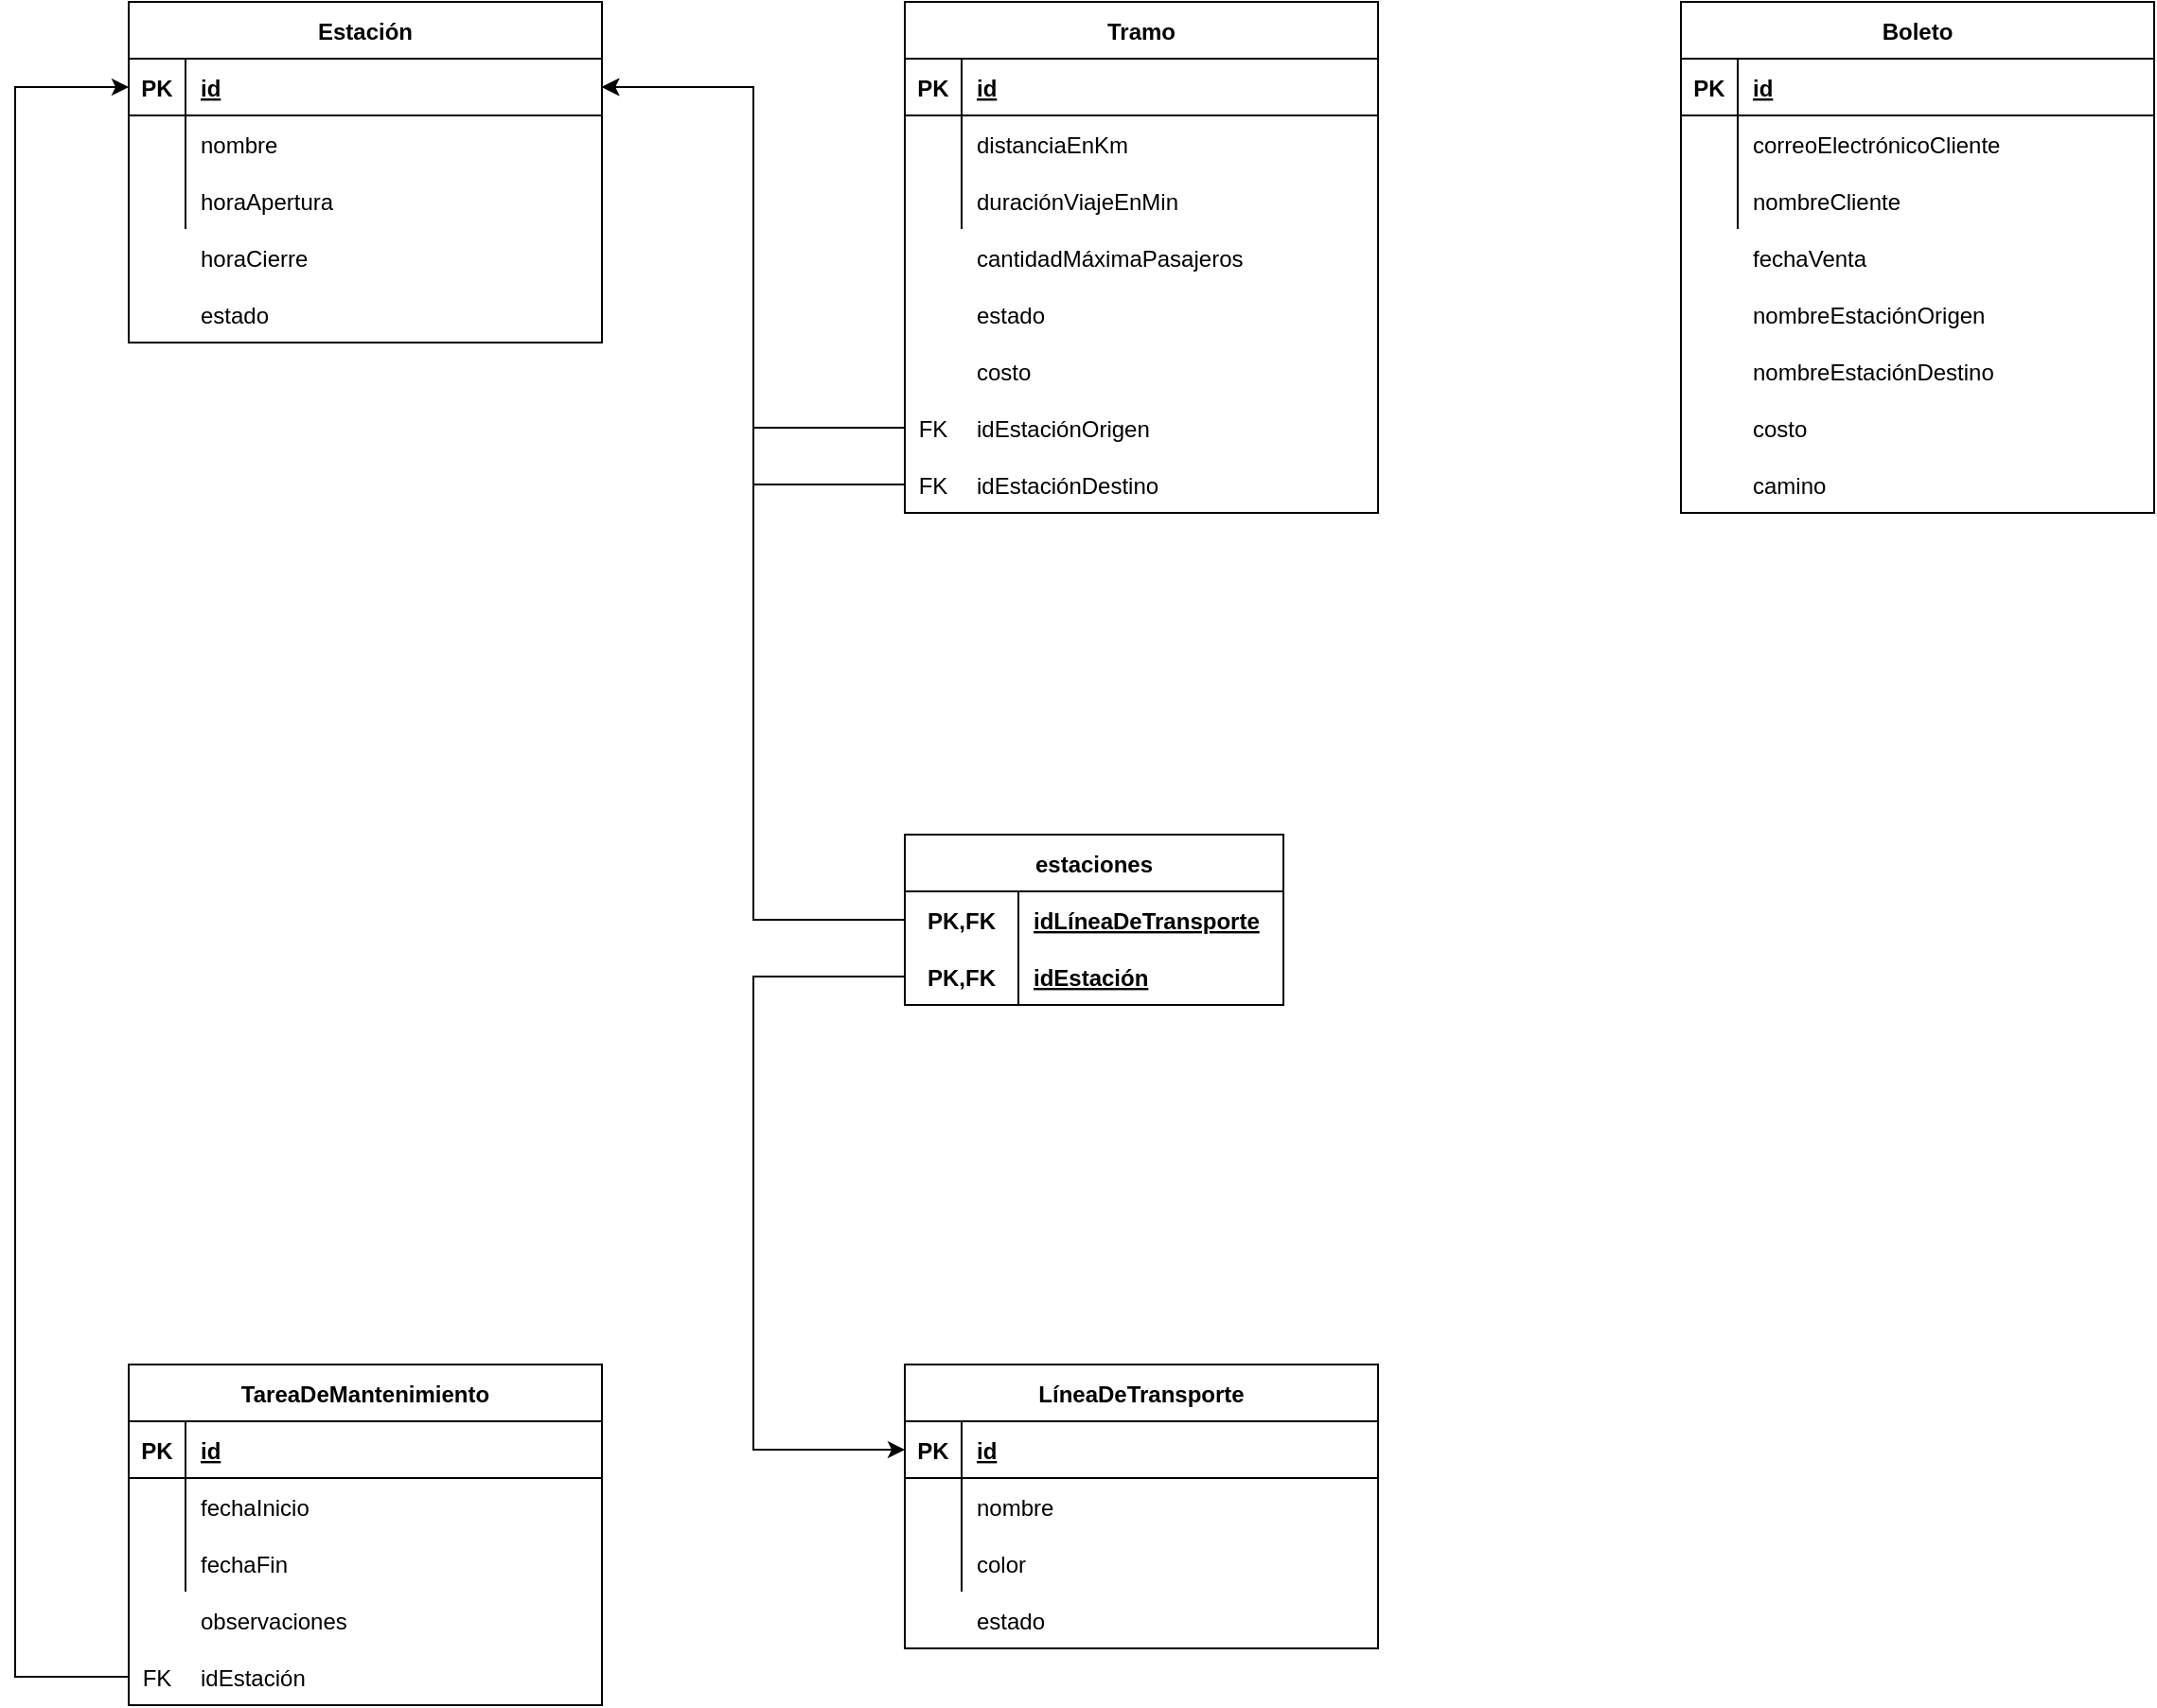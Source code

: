 <mxfile version="14.6.13" type="device"><diagram id="R2lEEEUBdFMjLlhIrx00" name="Page-1"><mxGraphModel dx="2770" dy="1370" grid="1" gridSize="10" guides="1" tooltips="1" connect="1" arrows="1" fold="1" page="1" pageScale="1" pageWidth="850" pageHeight="1100" math="0" shadow="0" extFonts="Permanent Marker^https://fonts.googleapis.com/css?family=Permanent+Marker"><root><mxCell id="0"/><mxCell id="1" parent="0"/><mxCell id="C-vyLk0tnHw3VtMMgP7b-2" value="Estación" style="shape=table;startSize=30;container=1;collapsible=1;childLayout=tableLayout;fixedRows=1;rowLines=0;fontStyle=1;align=center;resizeLast=1;" parent="1" vertex="1"><mxGeometry x="230" y="120" width="250" height="180" as="geometry"/></mxCell><mxCell id="C-vyLk0tnHw3VtMMgP7b-3" value="" style="shape=partialRectangle;collapsible=0;dropTarget=0;pointerEvents=0;fillColor=none;points=[[0,0.5],[1,0.5]];portConstraint=eastwest;top=0;left=0;right=0;bottom=1;" parent="C-vyLk0tnHw3VtMMgP7b-2" vertex="1"><mxGeometry y="30" width="250" height="30" as="geometry"/></mxCell><mxCell id="C-vyLk0tnHw3VtMMgP7b-4" value="PK" style="shape=partialRectangle;overflow=hidden;connectable=0;fillColor=none;top=0;left=0;bottom=0;right=0;fontStyle=1;" parent="C-vyLk0tnHw3VtMMgP7b-3" vertex="1"><mxGeometry width="30" height="30" as="geometry"/></mxCell><mxCell id="C-vyLk0tnHw3VtMMgP7b-5" value="id" style="shape=partialRectangle;overflow=hidden;connectable=0;fillColor=none;top=0;left=0;bottom=0;right=0;align=left;spacingLeft=6;fontStyle=5;" parent="C-vyLk0tnHw3VtMMgP7b-3" vertex="1"><mxGeometry x="30" width="220" height="30" as="geometry"/></mxCell><mxCell id="C-vyLk0tnHw3VtMMgP7b-6" value="" style="shape=partialRectangle;collapsible=0;dropTarget=0;pointerEvents=0;fillColor=none;points=[[0,0.5],[1,0.5]];portConstraint=eastwest;top=0;left=0;right=0;bottom=0;" parent="C-vyLk0tnHw3VtMMgP7b-2" vertex="1"><mxGeometry y="60" width="250" height="30" as="geometry"/></mxCell><mxCell id="C-vyLk0tnHw3VtMMgP7b-7" value="" style="shape=partialRectangle;overflow=hidden;connectable=0;fillColor=none;top=0;left=0;bottom=0;right=0;" parent="C-vyLk0tnHw3VtMMgP7b-6" vertex="1"><mxGeometry width="30" height="30" as="geometry"/></mxCell><mxCell id="C-vyLk0tnHw3VtMMgP7b-8" value="nombre" style="shape=partialRectangle;overflow=hidden;connectable=0;fillColor=none;top=0;left=0;bottom=0;right=0;align=left;spacingLeft=6;" parent="C-vyLk0tnHw3VtMMgP7b-6" vertex="1"><mxGeometry x="30" width="220" height="30" as="geometry"/></mxCell><mxCell id="C-vyLk0tnHw3VtMMgP7b-9" value="" style="shape=partialRectangle;collapsible=0;dropTarget=0;pointerEvents=0;fillColor=none;points=[[0,0.5],[1,0.5]];portConstraint=eastwest;top=0;left=0;right=0;bottom=0;" parent="C-vyLk0tnHw3VtMMgP7b-2" vertex="1"><mxGeometry y="90" width="250" height="30" as="geometry"/></mxCell><mxCell id="C-vyLk0tnHw3VtMMgP7b-10" value="" style="shape=partialRectangle;overflow=hidden;connectable=0;fillColor=none;top=0;left=0;bottom=0;right=0;" parent="C-vyLk0tnHw3VtMMgP7b-9" vertex="1"><mxGeometry width="30" height="30" as="geometry"/></mxCell><mxCell id="C-vyLk0tnHw3VtMMgP7b-11" value="horaApertura" style="shape=partialRectangle;overflow=hidden;connectable=0;fillColor=none;top=0;left=0;bottom=0;right=0;align=left;spacingLeft=6;" parent="C-vyLk0tnHw3VtMMgP7b-9" vertex="1"><mxGeometry x="30" width="220" height="30" as="geometry"/></mxCell><mxCell id="YXR67x97um88qx2zkS8M-1" value="" style="shape=partialRectangle;collapsible=0;dropTarget=0;pointerEvents=0;fillColor=none;points=[[0,0.5],[1,0.5]];portConstraint=eastwest;top=0;left=0;right=0;bottom=0;" vertex="1" parent="1"><mxGeometry x="230" y="240" width="250" height="30" as="geometry"/></mxCell><mxCell id="YXR67x97um88qx2zkS8M-2" value="" style="shape=partialRectangle;overflow=hidden;connectable=0;fillColor=none;top=0;left=0;bottom=0;right=0;" vertex="1" parent="YXR67x97um88qx2zkS8M-1"><mxGeometry width="30" height="30" as="geometry"/></mxCell><mxCell id="YXR67x97um88qx2zkS8M-3" value="horaCierre" style="shape=partialRectangle;overflow=hidden;connectable=0;fillColor=none;top=0;left=0;bottom=0;right=0;align=left;spacingLeft=6;" vertex="1" parent="YXR67x97um88qx2zkS8M-1"><mxGeometry x="30" width="220" height="30" as="geometry"/></mxCell><mxCell id="YXR67x97um88qx2zkS8M-4" value="" style="shape=partialRectangle;collapsible=0;dropTarget=0;pointerEvents=0;fillColor=none;points=[[0,0.5],[1,0.5]];portConstraint=eastwest;top=0;left=0;right=0;bottom=0;" vertex="1" parent="1"><mxGeometry x="230" y="270" width="250" height="30" as="geometry"/></mxCell><mxCell id="YXR67x97um88qx2zkS8M-5" value="" style="shape=partialRectangle;overflow=hidden;connectable=0;fillColor=none;top=0;left=0;bottom=0;right=0;" vertex="1" parent="YXR67x97um88qx2zkS8M-4"><mxGeometry width="30" height="30" as="geometry"/></mxCell><mxCell id="YXR67x97um88qx2zkS8M-6" value="estado" style="shape=partialRectangle;overflow=hidden;connectable=0;fillColor=none;top=0;left=0;bottom=0;right=0;align=left;spacingLeft=6;" vertex="1" parent="YXR67x97um88qx2zkS8M-4"><mxGeometry x="30" width="220" height="30" as="geometry"/></mxCell><mxCell id="YXR67x97um88qx2zkS8M-8" value="Tramo" style="shape=table;startSize=30;container=1;collapsible=1;childLayout=tableLayout;fixedRows=1;rowLines=0;fontStyle=1;align=center;resizeLast=1;" vertex="1" parent="1"><mxGeometry x="640" y="120" width="250" height="270" as="geometry"/></mxCell><mxCell id="YXR67x97um88qx2zkS8M-9" value="" style="shape=partialRectangle;collapsible=0;dropTarget=0;pointerEvents=0;fillColor=none;points=[[0,0.5],[1,0.5]];portConstraint=eastwest;top=0;left=0;right=0;bottom=1;" vertex="1" parent="YXR67x97um88qx2zkS8M-8"><mxGeometry y="30" width="250" height="30" as="geometry"/></mxCell><mxCell id="YXR67x97um88qx2zkS8M-10" value="PK" style="shape=partialRectangle;overflow=hidden;connectable=0;fillColor=none;top=0;left=0;bottom=0;right=0;fontStyle=1;" vertex="1" parent="YXR67x97um88qx2zkS8M-9"><mxGeometry width="30" height="30" as="geometry"/></mxCell><mxCell id="YXR67x97um88qx2zkS8M-11" value="id" style="shape=partialRectangle;overflow=hidden;connectable=0;fillColor=none;top=0;left=0;bottom=0;right=0;align=left;spacingLeft=6;fontStyle=5;" vertex="1" parent="YXR67x97um88qx2zkS8M-9"><mxGeometry x="30" width="220" height="30" as="geometry"/></mxCell><mxCell id="YXR67x97um88qx2zkS8M-12" value="" style="shape=partialRectangle;collapsible=0;dropTarget=0;pointerEvents=0;fillColor=none;points=[[0,0.5],[1,0.5]];portConstraint=eastwest;top=0;left=0;right=0;bottom=0;" vertex="1" parent="YXR67x97um88qx2zkS8M-8"><mxGeometry y="60" width="250" height="30" as="geometry"/></mxCell><mxCell id="YXR67x97um88qx2zkS8M-13" value="" style="shape=partialRectangle;overflow=hidden;connectable=0;fillColor=none;top=0;left=0;bottom=0;right=0;" vertex="1" parent="YXR67x97um88qx2zkS8M-12"><mxGeometry width="30" height="30" as="geometry"/></mxCell><mxCell id="YXR67x97um88qx2zkS8M-14" value="distanciaEnKm" style="shape=partialRectangle;overflow=hidden;connectable=0;fillColor=none;top=0;left=0;bottom=0;right=0;align=left;spacingLeft=6;" vertex="1" parent="YXR67x97um88qx2zkS8M-12"><mxGeometry x="30" width="220" height="30" as="geometry"/></mxCell><mxCell id="YXR67x97um88qx2zkS8M-15" value="" style="shape=partialRectangle;collapsible=0;dropTarget=0;pointerEvents=0;fillColor=none;points=[[0,0.5],[1,0.5]];portConstraint=eastwest;top=0;left=0;right=0;bottom=0;" vertex="1" parent="YXR67x97um88qx2zkS8M-8"><mxGeometry y="90" width="250" height="30" as="geometry"/></mxCell><mxCell id="YXR67x97um88qx2zkS8M-16" value="" style="shape=partialRectangle;overflow=hidden;connectable=0;fillColor=none;top=0;left=0;bottom=0;right=0;" vertex="1" parent="YXR67x97um88qx2zkS8M-15"><mxGeometry width="30" height="30" as="geometry"/></mxCell><mxCell id="YXR67x97um88qx2zkS8M-17" value="duraciónViajeEnMin" style="shape=partialRectangle;overflow=hidden;connectable=0;fillColor=none;top=0;left=0;bottom=0;right=0;align=left;spacingLeft=6;" vertex="1" parent="YXR67x97um88qx2zkS8M-15"><mxGeometry x="30" width="220" height="30" as="geometry"/></mxCell><mxCell id="YXR67x97um88qx2zkS8M-18" value="" style="shape=partialRectangle;collapsible=0;dropTarget=0;pointerEvents=0;fillColor=none;points=[[0,0.5],[1,0.5]];portConstraint=eastwest;top=0;left=0;right=0;bottom=0;" vertex="1" parent="1"><mxGeometry x="640" y="240" width="250" height="30" as="geometry"/></mxCell><mxCell id="YXR67x97um88qx2zkS8M-19" value="" style="shape=partialRectangle;overflow=hidden;connectable=0;fillColor=none;top=0;left=0;bottom=0;right=0;" vertex="1" parent="YXR67x97um88qx2zkS8M-18"><mxGeometry width="30" height="30" as="geometry"/></mxCell><mxCell id="YXR67x97um88qx2zkS8M-20" value="cantidadMáximaPasajeros" style="shape=partialRectangle;overflow=hidden;connectable=0;fillColor=none;top=0;left=0;bottom=0;right=0;align=left;spacingLeft=6;" vertex="1" parent="YXR67x97um88qx2zkS8M-18"><mxGeometry x="30" width="220" height="30" as="geometry"/></mxCell><mxCell id="YXR67x97um88qx2zkS8M-21" value="" style="shape=partialRectangle;collapsible=0;dropTarget=0;pointerEvents=0;fillColor=none;points=[[0,0.5],[1,0.5]];portConstraint=eastwest;top=0;left=0;right=0;bottom=0;" vertex="1" parent="1"><mxGeometry x="640" y="270" width="250" height="30" as="geometry"/></mxCell><mxCell id="YXR67x97um88qx2zkS8M-22" value="" style="shape=partialRectangle;overflow=hidden;connectable=0;fillColor=none;top=0;left=0;bottom=0;right=0;" vertex="1" parent="YXR67x97um88qx2zkS8M-21"><mxGeometry width="30" height="30" as="geometry"/></mxCell><mxCell id="YXR67x97um88qx2zkS8M-23" value="estado" style="shape=partialRectangle;overflow=hidden;connectable=0;fillColor=none;top=0;left=0;bottom=0;right=0;align=left;spacingLeft=6;" vertex="1" parent="YXR67x97um88qx2zkS8M-21"><mxGeometry x="30" width="220" height="30" as="geometry"/></mxCell><mxCell id="YXR67x97um88qx2zkS8M-24" value="" style="shape=partialRectangle;collapsible=0;dropTarget=0;pointerEvents=0;fillColor=none;points=[[0,0.5],[1,0.5]];portConstraint=eastwest;top=0;left=0;right=0;bottom=0;" vertex="1" parent="1"><mxGeometry x="640" y="300" width="250" height="30" as="geometry"/></mxCell><mxCell id="YXR67x97um88qx2zkS8M-25" value="" style="shape=partialRectangle;overflow=hidden;connectable=0;fillColor=none;top=0;left=0;bottom=0;right=0;" vertex="1" parent="YXR67x97um88qx2zkS8M-24"><mxGeometry width="30" height="30" as="geometry"/></mxCell><mxCell id="YXR67x97um88qx2zkS8M-26" value="costo" style="shape=partialRectangle;overflow=hidden;connectable=0;fillColor=none;top=0;left=0;bottom=0;right=0;align=left;spacingLeft=6;" vertex="1" parent="YXR67x97um88qx2zkS8M-24"><mxGeometry x="30" width="220" height="30" as="geometry"/></mxCell><mxCell id="YXR67x97um88qx2zkS8M-27" value="FK" style="shape=partialRectangle;overflow=hidden;connectable=0;fillColor=none;top=0;left=0;bottom=0;right=0;" vertex="1" parent="1"><mxGeometry x="640" y="330" width="30" height="30" as="geometry"/></mxCell><mxCell id="YXR67x97um88qx2zkS8M-31" value="FK" style="shape=partialRectangle;overflow=hidden;connectable=0;fillColor=none;top=0;left=0;bottom=0;right=0;" vertex="1" parent="1"><mxGeometry x="640" y="360" width="30" height="30" as="geometry"/></mxCell><mxCell id="YXR67x97um88qx2zkS8M-45" style="edgeStyle=orthogonalEdgeStyle;rounded=0;orthogonalLoop=1;jettySize=auto;html=1;" edge="1" parent="1" source="YXR67x97um88qx2zkS8M-38" target="C-vyLk0tnHw3VtMMgP7b-3"><mxGeometry relative="1" as="geometry"><Array as="points"><mxPoint x="560" y="375"/><mxPoint x="560" y="165"/></Array></mxGeometry></mxCell><mxCell id="YXR67x97um88qx2zkS8M-38" value="" style="shape=partialRectangle;collapsible=0;dropTarget=0;pointerEvents=0;fillColor=none;points=[[0,0.5],[1,0.5]];portConstraint=eastwest;top=0;left=0;right=0;bottom=0;" vertex="1" parent="1"><mxGeometry x="640" y="360" width="250" height="30" as="geometry"/></mxCell><mxCell id="YXR67x97um88qx2zkS8M-39" value="" style="shape=partialRectangle;overflow=hidden;connectable=0;fillColor=none;top=0;left=0;bottom=0;right=0;" vertex="1" parent="YXR67x97um88qx2zkS8M-38"><mxGeometry width="30" height="30" as="geometry"/></mxCell><mxCell id="YXR67x97um88qx2zkS8M-40" value="idEstaciónDestino" style="shape=partialRectangle;overflow=hidden;connectable=0;fillColor=none;top=0;left=0;bottom=0;right=0;align=left;spacingLeft=6;" vertex="1" parent="YXR67x97um88qx2zkS8M-38"><mxGeometry x="30" width="220" height="30" as="geometry"/></mxCell><mxCell id="YXR67x97um88qx2zkS8M-44" style="edgeStyle=orthogonalEdgeStyle;rounded=0;orthogonalLoop=1;jettySize=auto;html=1;" edge="1" parent="1" source="YXR67x97um88qx2zkS8M-41" target="C-vyLk0tnHw3VtMMgP7b-3"><mxGeometry relative="1" as="geometry"><mxPoint x="520" y="210" as="targetPoint"/><Array as="points"><mxPoint x="560" y="345"/><mxPoint x="560" y="165"/></Array></mxGeometry></mxCell><mxCell id="YXR67x97um88qx2zkS8M-41" value="" style="shape=partialRectangle;collapsible=0;dropTarget=0;pointerEvents=0;fillColor=none;points=[[0,0.5],[1,0.5]];portConstraint=eastwest;top=0;left=0;right=0;bottom=0;" vertex="1" parent="1"><mxGeometry x="640" y="330" width="250" height="30" as="geometry"/></mxCell><mxCell id="YXR67x97um88qx2zkS8M-42" value="" style="shape=partialRectangle;overflow=hidden;connectable=0;fillColor=none;top=0;left=0;bottom=0;right=0;" vertex="1" parent="YXR67x97um88qx2zkS8M-41"><mxGeometry width="30" height="30" as="geometry"/></mxCell><mxCell id="YXR67x97um88qx2zkS8M-43" value="idEstaciónOrigen" style="shape=partialRectangle;overflow=hidden;connectable=0;fillColor=none;top=0;left=0;bottom=0;right=0;align=left;spacingLeft=6;" vertex="1" parent="YXR67x97um88qx2zkS8M-41"><mxGeometry x="30" width="220" height="30" as="geometry"/></mxCell><mxCell id="YXR67x97um88qx2zkS8M-46" value="Boleto" style="shape=table;startSize=30;container=1;collapsible=1;childLayout=tableLayout;fixedRows=1;rowLines=0;fontStyle=1;align=center;resizeLast=1;" vertex="1" parent="1"><mxGeometry x="1050" y="120" width="250" height="270" as="geometry"/></mxCell><mxCell id="YXR67x97um88qx2zkS8M-47" value="" style="shape=partialRectangle;collapsible=0;dropTarget=0;pointerEvents=0;fillColor=none;points=[[0,0.5],[1,0.5]];portConstraint=eastwest;top=0;left=0;right=0;bottom=1;" vertex="1" parent="YXR67x97um88qx2zkS8M-46"><mxGeometry y="30" width="250" height="30" as="geometry"/></mxCell><mxCell id="YXR67x97um88qx2zkS8M-48" value="PK" style="shape=partialRectangle;overflow=hidden;connectable=0;fillColor=none;top=0;left=0;bottom=0;right=0;fontStyle=1;" vertex="1" parent="YXR67x97um88qx2zkS8M-47"><mxGeometry width="30" height="30" as="geometry"/></mxCell><mxCell id="YXR67x97um88qx2zkS8M-49" value="id" style="shape=partialRectangle;overflow=hidden;connectable=0;fillColor=none;top=0;left=0;bottom=0;right=0;align=left;spacingLeft=6;fontStyle=5;" vertex="1" parent="YXR67x97um88qx2zkS8M-47"><mxGeometry x="30" width="220" height="30" as="geometry"/></mxCell><mxCell id="YXR67x97um88qx2zkS8M-50" value="" style="shape=partialRectangle;collapsible=0;dropTarget=0;pointerEvents=0;fillColor=none;points=[[0,0.5],[1,0.5]];portConstraint=eastwest;top=0;left=0;right=0;bottom=0;" vertex="1" parent="YXR67x97um88qx2zkS8M-46"><mxGeometry y="60" width="250" height="30" as="geometry"/></mxCell><mxCell id="YXR67x97um88qx2zkS8M-51" value="" style="shape=partialRectangle;overflow=hidden;connectable=0;fillColor=none;top=0;left=0;bottom=0;right=0;" vertex="1" parent="YXR67x97um88qx2zkS8M-50"><mxGeometry width="30" height="30" as="geometry"/></mxCell><mxCell id="YXR67x97um88qx2zkS8M-52" value="correoElectrónicoCliente" style="shape=partialRectangle;overflow=hidden;connectable=0;fillColor=none;top=0;left=0;bottom=0;right=0;align=left;spacingLeft=6;" vertex="1" parent="YXR67x97um88qx2zkS8M-50"><mxGeometry x="30" width="220" height="30" as="geometry"/></mxCell><mxCell id="YXR67x97um88qx2zkS8M-53" value="" style="shape=partialRectangle;collapsible=0;dropTarget=0;pointerEvents=0;fillColor=none;points=[[0,0.5],[1,0.5]];portConstraint=eastwest;top=0;left=0;right=0;bottom=0;" vertex="1" parent="YXR67x97um88qx2zkS8M-46"><mxGeometry y="90" width="250" height="30" as="geometry"/></mxCell><mxCell id="YXR67x97um88qx2zkS8M-54" value="" style="shape=partialRectangle;overflow=hidden;connectable=0;fillColor=none;top=0;left=0;bottom=0;right=0;" vertex="1" parent="YXR67x97um88qx2zkS8M-53"><mxGeometry width="30" height="30" as="geometry"/></mxCell><mxCell id="YXR67x97um88qx2zkS8M-55" value="nombreCliente" style="shape=partialRectangle;overflow=hidden;connectable=0;fillColor=none;top=0;left=0;bottom=0;right=0;align=left;spacingLeft=6;" vertex="1" parent="YXR67x97um88qx2zkS8M-53"><mxGeometry x="30" width="220" height="30" as="geometry"/></mxCell><mxCell id="YXR67x97um88qx2zkS8M-56" value="" style="shape=partialRectangle;collapsible=0;dropTarget=0;pointerEvents=0;fillColor=none;points=[[0,0.5],[1,0.5]];portConstraint=eastwest;top=0;left=0;right=0;bottom=0;" vertex="1" parent="1"><mxGeometry x="1050" y="240" width="250" height="30" as="geometry"/></mxCell><mxCell id="YXR67x97um88qx2zkS8M-57" value="" style="shape=partialRectangle;overflow=hidden;connectable=0;fillColor=none;top=0;left=0;bottom=0;right=0;" vertex="1" parent="YXR67x97um88qx2zkS8M-56"><mxGeometry width="30" height="30" as="geometry"/></mxCell><mxCell id="YXR67x97um88qx2zkS8M-58" value="fechaVenta" style="shape=partialRectangle;overflow=hidden;connectable=0;fillColor=none;top=0;left=0;bottom=0;right=0;align=left;spacingLeft=6;" vertex="1" parent="YXR67x97um88qx2zkS8M-56"><mxGeometry x="30" width="220" height="30" as="geometry"/></mxCell><mxCell id="YXR67x97um88qx2zkS8M-59" value="" style="shape=partialRectangle;collapsible=0;dropTarget=0;pointerEvents=0;fillColor=none;points=[[0,0.5],[1,0.5]];portConstraint=eastwest;top=0;left=0;right=0;bottom=0;" vertex="1" parent="1"><mxGeometry x="1050" y="270" width="250" height="30" as="geometry"/></mxCell><mxCell id="YXR67x97um88qx2zkS8M-60" value="" style="shape=partialRectangle;overflow=hidden;connectable=0;fillColor=none;top=0;left=0;bottom=0;right=0;" vertex="1" parent="YXR67x97um88qx2zkS8M-59"><mxGeometry width="30" height="30" as="geometry"/></mxCell><mxCell id="YXR67x97um88qx2zkS8M-61" value="nombreEstaciónOrigen" style="shape=partialRectangle;overflow=hidden;connectable=0;fillColor=none;top=0;left=0;bottom=0;right=0;align=left;spacingLeft=6;" vertex="1" parent="YXR67x97um88qx2zkS8M-59"><mxGeometry x="30" width="220" height="30" as="geometry"/></mxCell><mxCell id="YXR67x97um88qx2zkS8M-62" value="" style="shape=partialRectangle;collapsible=0;dropTarget=0;pointerEvents=0;fillColor=none;points=[[0,0.5],[1,0.5]];portConstraint=eastwest;top=0;left=0;right=0;bottom=0;" vertex="1" parent="1"><mxGeometry x="1050" y="300" width="250" height="30" as="geometry"/></mxCell><mxCell id="YXR67x97um88qx2zkS8M-63" value="" style="shape=partialRectangle;overflow=hidden;connectable=0;fillColor=none;top=0;left=0;bottom=0;right=0;" vertex="1" parent="YXR67x97um88qx2zkS8M-62"><mxGeometry width="30" height="30" as="geometry"/></mxCell><mxCell id="YXR67x97um88qx2zkS8M-64" value="nombreEstaciónDestino" style="shape=partialRectangle;overflow=hidden;connectable=0;fillColor=none;top=0;left=0;bottom=0;right=0;align=left;spacingLeft=6;" vertex="1" parent="YXR67x97um88qx2zkS8M-62"><mxGeometry x="30" width="220" height="30" as="geometry"/></mxCell><mxCell id="YXR67x97um88qx2zkS8M-67" value="" style="shape=partialRectangle;collapsible=0;dropTarget=0;pointerEvents=0;fillColor=none;points=[[0,0.5],[1,0.5]];portConstraint=eastwest;top=0;left=0;right=0;bottom=0;" vertex="1" parent="1"><mxGeometry x="1050" y="360" width="250" height="30" as="geometry"/></mxCell><mxCell id="YXR67x97um88qx2zkS8M-68" value="" style="shape=partialRectangle;overflow=hidden;connectable=0;fillColor=none;top=0;left=0;bottom=0;right=0;" vertex="1" parent="YXR67x97um88qx2zkS8M-67"><mxGeometry width="30" height="30" as="geometry"/></mxCell><mxCell id="YXR67x97um88qx2zkS8M-69" value="camino" style="shape=partialRectangle;overflow=hidden;connectable=0;fillColor=none;top=0;left=0;bottom=0;right=0;align=left;spacingLeft=6;" vertex="1" parent="YXR67x97um88qx2zkS8M-67"><mxGeometry x="30" width="220" height="30" as="geometry"/></mxCell><mxCell id="YXR67x97um88qx2zkS8M-73" value="TareaDeMantenimiento" style="shape=table;startSize=30;container=1;collapsible=1;childLayout=tableLayout;fixedRows=1;rowLines=0;fontStyle=1;align=center;resizeLast=1;" vertex="1" parent="1"><mxGeometry x="230" y="840" width="250" height="180" as="geometry"/></mxCell><mxCell id="YXR67x97um88qx2zkS8M-74" value="" style="shape=partialRectangle;collapsible=0;dropTarget=0;pointerEvents=0;fillColor=none;points=[[0,0.5],[1,0.5]];portConstraint=eastwest;top=0;left=0;right=0;bottom=1;" vertex="1" parent="YXR67x97um88qx2zkS8M-73"><mxGeometry y="30" width="250" height="30" as="geometry"/></mxCell><mxCell id="YXR67x97um88qx2zkS8M-75" value="PK" style="shape=partialRectangle;overflow=hidden;connectable=0;fillColor=none;top=0;left=0;bottom=0;right=0;fontStyle=1;" vertex="1" parent="YXR67x97um88qx2zkS8M-74"><mxGeometry width="30" height="30" as="geometry"/></mxCell><mxCell id="YXR67x97um88qx2zkS8M-76" value="id" style="shape=partialRectangle;overflow=hidden;connectable=0;fillColor=none;top=0;left=0;bottom=0;right=0;align=left;spacingLeft=6;fontStyle=5;" vertex="1" parent="YXR67x97um88qx2zkS8M-74"><mxGeometry x="30" width="220" height="30" as="geometry"/></mxCell><mxCell id="YXR67x97um88qx2zkS8M-77" value="" style="shape=partialRectangle;collapsible=0;dropTarget=0;pointerEvents=0;fillColor=none;points=[[0,0.5],[1,0.5]];portConstraint=eastwest;top=0;left=0;right=0;bottom=0;" vertex="1" parent="YXR67x97um88qx2zkS8M-73"><mxGeometry y="60" width="250" height="30" as="geometry"/></mxCell><mxCell id="YXR67x97um88qx2zkS8M-78" value="" style="shape=partialRectangle;overflow=hidden;connectable=0;fillColor=none;top=0;left=0;bottom=0;right=0;" vertex="1" parent="YXR67x97um88qx2zkS8M-77"><mxGeometry width="30" height="30" as="geometry"/></mxCell><mxCell id="YXR67x97um88qx2zkS8M-79" value="fechaInicio" style="shape=partialRectangle;overflow=hidden;connectable=0;fillColor=none;top=0;left=0;bottom=0;right=0;align=left;spacingLeft=6;" vertex="1" parent="YXR67x97um88qx2zkS8M-77"><mxGeometry x="30" width="220" height="30" as="geometry"/></mxCell><mxCell id="YXR67x97um88qx2zkS8M-80" value="" style="shape=partialRectangle;collapsible=0;dropTarget=0;pointerEvents=0;fillColor=none;points=[[0,0.5],[1,0.5]];portConstraint=eastwest;top=0;left=0;right=0;bottom=0;" vertex="1" parent="YXR67x97um88qx2zkS8M-73"><mxGeometry y="90" width="250" height="30" as="geometry"/></mxCell><mxCell id="YXR67x97um88qx2zkS8M-81" value="" style="shape=partialRectangle;overflow=hidden;connectable=0;fillColor=none;top=0;left=0;bottom=0;right=0;" vertex="1" parent="YXR67x97um88qx2zkS8M-80"><mxGeometry width="30" height="30" as="geometry"/></mxCell><mxCell id="YXR67x97um88qx2zkS8M-82" value="fechaFin" style="shape=partialRectangle;overflow=hidden;connectable=0;fillColor=none;top=0;left=0;bottom=0;right=0;align=left;spacingLeft=6;" vertex="1" parent="YXR67x97um88qx2zkS8M-80"><mxGeometry x="30" width="220" height="30" as="geometry"/></mxCell><mxCell id="YXR67x97um88qx2zkS8M-83" value="" style="shape=partialRectangle;collapsible=0;dropTarget=0;pointerEvents=0;fillColor=none;points=[[0,0.5],[1,0.5]];portConstraint=eastwest;top=0;left=0;right=0;bottom=0;" vertex="1" parent="1"><mxGeometry x="230" y="960" width="250" height="30" as="geometry"/></mxCell><mxCell id="YXR67x97um88qx2zkS8M-84" value="" style="shape=partialRectangle;overflow=hidden;connectable=0;fillColor=none;top=0;left=0;bottom=0;right=0;" vertex="1" parent="YXR67x97um88qx2zkS8M-83"><mxGeometry width="30" height="30" as="geometry"/></mxCell><mxCell id="YXR67x97um88qx2zkS8M-85" value="observaciones" style="shape=partialRectangle;overflow=hidden;connectable=0;fillColor=none;top=0;left=0;bottom=0;right=0;align=left;spacingLeft=6;" vertex="1" parent="YXR67x97um88qx2zkS8M-83"><mxGeometry x="30" width="220" height="30" as="geometry"/></mxCell><mxCell id="YXR67x97um88qx2zkS8M-104" style="edgeStyle=orthogonalEdgeStyle;rounded=0;orthogonalLoop=1;jettySize=auto;html=1;" edge="1" parent="1" source="YXR67x97um88qx2zkS8M-100" target="C-vyLk0tnHw3VtMMgP7b-3"><mxGeometry relative="1" as="geometry"><Array as="points"><mxPoint x="170" y="1005"/><mxPoint x="170" y="165"/></Array></mxGeometry></mxCell><mxCell id="YXR67x97um88qx2zkS8M-100" value="" style="shape=partialRectangle;collapsible=0;dropTarget=0;pointerEvents=0;fillColor=none;points=[[0,0.5],[1,0.5]];portConstraint=eastwest;top=0;left=0;right=0;bottom=0;" vertex="1" parent="1"><mxGeometry x="230" y="990" width="250" height="30" as="geometry"/></mxCell><mxCell id="YXR67x97um88qx2zkS8M-101" value="" style="shape=partialRectangle;overflow=hidden;connectable=0;fillColor=none;top=0;left=0;bottom=0;right=0;" vertex="1" parent="YXR67x97um88qx2zkS8M-100"><mxGeometry width="30" height="30" as="geometry"/></mxCell><mxCell id="YXR67x97um88qx2zkS8M-102" value="idEstación" style="shape=partialRectangle;overflow=hidden;connectable=0;fillColor=none;top=0;left=0;bottom=0;right=0;align=left;spacingLeft=6;" vertex="1" parent="YXR67x97um88qx2zkS8M-100"><mxGeometry x="30" width="220" height="30" as="geometry"/></mxCell><mxCell id="YXR67x97um88qx2zkS8M-103" value="FK" style="shape=partialRectangle;overflow=hidden;connectable=0;fillColor=none;top=0;left=0;bottom=0;right=0;" vertex="1" parent="1"><mxGeometry x="230" y="990" width="30" height="30" as="geometry"/></mxCell><mxCell id="YXR67x97um88qx2zkS8M-105" value="LíneaDeTransporte" style="shape=table;startSize=30;container=1;collapsible=1;childLayout=tableLayout;fixedRows=1;rowLines=0;fontStyle=1;align=center;resizeLast=1;" vertex="1" parent="1"><mxGeometry x="640" y="840" width="250" height="150" as="geometry"/></mxCell><mxCell id="YXR67x97um88qx2zkS8M-106" value="" style="shape=partialRectangle;collapsible=0;dropTarget=0;pointerEvents=0;fillColor=none;points=[[0,0.5],[1,0.5]];portConstraint=eastwest;top=0;left=0;right=0;bottom=1;" vertex="1" parent="YXR67x97um88qx2zkS8M-105"><mxGeometry y="30" width="250" height="30" as="geometry"/></mxCell><mxCell id="YXR67x97um88qx2zkS8M-107" value="PK" style="shape=partialRectangle;overflow=hidden;connectable=0;fillColor=none;top=0;left=0;bottom=0;right=0;fontStyle=1;" vertex="1" parent="YXR67x97um88qx2zkS8M-106"><mxGeometry width="30" height="30" as="geometry"/></mxCell><mxCell id="YXR67x97um88qx2zkS8M-108" value="id" style="shape=partialRectangle;overflow=hidden;connectable=0;fillColor=none;top=0;left=0;bottom=0;right=0;align=left;spacingLeft=6;fontStyle=5;" vertex="1" parent="YXR67x97um88qx2zkS8M-106"><mxGeometry x="30" width="220" height="30" as="geometry"/></mxCell><mxCell id="YXR67x97um88qx2zkS8M-109" value="" style="shape=partialRectangle;collapsible=0;dropTarget=0;pointerEvents=0;fillColor=none;points=[[0,0.5],[1,0.5]];portConstraint=eastwest;top=0;left=0;right=0;bottom=0;" vertex="1" parent="YXR67x97um88qx2zkS8M-105"><mxGeometry y="60" width="250" height="30" as="geometry"/></mxCell><mxCell id="YXR67x97um88qx2zkS8M-110" value="" style="shape=partialRectangle;overflow=hidden;connectable=0;fillColor=none;top=0;left=0;bottom=0;right=0;" vertex="1" parent="YXR67x97um88qx2zkS8M-109"><mxGeometry width="30" height="30" as="geometry"/></mxCell><mxCell id="YXR67x97um88qx2zkS8M-111" value="nombre" style="shape=partialRectangle;overflow=hidden;connectable=0;fillColor=none;top=0;left=0;bottom=0;right=0;align=left;spacingLeft=6;" vertex="1" parent="YXR67x97um88qx2zkS8M-109"><mxGeometry x="30" width="220" height="30" as="geometry"/></mxCell><mxCell id="YXR67x97um88qx2zkS8M-112" value="" style="shape=partialRectangle;collapsible=0;dropTarget=0;pointerEvents=0;fillColor=none;points=[[0,0.5],[1,0.5]];portConstraint=eastwest;top=0;left=0;right=0;bottom=0;" vertex="1" parent="YXR67x97um88qx2zkS8M-105"><mxGeometry y="90" width="250" height="30" as="geometry"/></mxCell><mxCell id="YXR67x97um88qx2zkS8M-113" value="" style="shape=partialRectangle;overflow=hidden;connectable=0;fillColor=none;top=0;left=0;bottom=0;right=0;" vertex="1" parent="YXR67x97um88qx2zkS8M-112"><mxGeometry width="30" height="30" as="geometry"/></mxCell><mxCell id="YXR67x97um88qx2zkS8M-114" value="color" style="shape=partialRectangle;overflow=hidden;connectable=0;fillColor=none;top=0;left=0;bottom=0;right=0;align=left;spacingLeft=6;" vertex="1" parent="YXR67x97um88qx2zkS8M-112"><mxGeometry x="30" width="220" height="30" as="geometry"/></mxCell><mxCell id="YXR67x97um88qx2zkS8M-115" value="" style="shape=partialRectangle;collapsible=0;dropTarget=0;pointerEvents=0;fillColor=none;points=[[0,0.5],[1,0.5]];portConstraint=eastwest;top=0;left=0;right=0;bottom=0;" vertex="1" parent="1"><mxGeometry x="640" y="960" width="250" height="30" as="geometry"/></mxCell><mxCell id="YXR67x97um88qx2zkS8M-116" value="" style="shape=partialRectangle;overflow=hidden;connectable=0;fillColor=none;top=0;left=0;bottom=0;right=0;" vertex="1" parent="YXR67x97um88qx2zkS8M-115"><mxGeometry width="30" height="30" as="geometry"/></mxCell><mxCell id="YXR67x97um88qx2zkS8M-117" value="estado" style="shape=partialRectangle;overflow=hidden;connectable=0;fillColor=none;top=0;left=0;bottom=0;right=0;align=left;spacingLeft=6;" vertex="1" parent="YXR67x97um88qx2zkS8M-115"><mxGeometry x="30" width="220" height="30" as="geometry"/></mxCell><mxCell id="YXR67x97um88qx2zkS8M-147" value="estaciones" style="shape=table;startSize=30;container=1;collapsible=1;childLayout=tableLayout;fixedRows=1;rowLines=0;fontStyle=1;align=center;resizeLast=1;" vertex="1" parent="1"><mxGeometry x="640" y="560" width="200" height="90" as="geometry"/></mxCell><mxCell id="YXR67x97um88qx2zkS8M-148" value="" style="shape=partialRectangle;collapsible=0;dropTarget=0;pointerEvents=0;fillColor=none;top=0;left=0;bottom=0;right=0;points=[[0,0.5],[1,0.5]];portConstraint=eastwest;" vertex="1" parent="YXR67x97um88qx2zkS8M-147"><mxGeometry y="30" width="200" height="30" as="geometry"/></mxCell><mxCell id="YXR67x97um88qx2zkS8M-149" value="PK,FK" style="shape=partialRectangle;connectable=0;fillColor=none;top=0;left=0;bottom=0;right=0;fontStyle=1;overflow=hidden;" vertex="1" parent="YXR67x97um88qx2zkS8M-148"><mxGeometry width="60" height="30" as="geometry"/></mxCell><mxCell id="YXR67x97um88qx2zkS8M-150" value="idLíneaDeTransporte" style="shape=partialRectangle;connectable=0;fillColor=none;top=0;left=0;bottom=0;right=0;align=left;spacingLeft=6;fontStyle=5;overflow=hidden;" vertex="1" parent="YXR67x97um88qx2zkS8M-148"><mxGeometry x="60" width="140" height="30" as="geometry"/></mxCell><mxCell id="YXR67x97um88qx2zkS8M-151" value="" style="shape=partialRectangle;collapsible=0;dropTarget=0;pointerEvents=0;fillColor=none;top=0;left=0;bottom=1;right=0;points=[[0,0.5],[1,0.5]];portConstraint=eastwest;" vertex="1" parent="YXR67x97um88qx2zkS8M-147"><mxGeometry y="60" width="200" height="30" as="geometry"/></mxCell><mxCell id="YXR67x97um88qx2zkS8M-152" value="PK,FK" style="shape=partialRectangle;connectable=0;fillColor=none;top=0;left=0;bottom=0;right=0;fontStyle=1;overflow=hidden;" vertex="1" parent="YXR67x97um88qx2zkS8M-151"><mxGeometry width="60" height="30" as="geometry"/></mxCell><mxCell id="YXR67x97um88qx2zkS8M-153" value="idEstación" style="shape=partialRectangle;connectable=0;fillColor=none;top=0;left=0;bottom=0;right=0;align=left;spacingLeft=6;fontStyle=5;overflow=hidden;" vertex="1" parent="YXR67x97um88qx2zkS8M-151"><mxGeometry x="60" width="140" height="30" as="geometry"/></mxCell><mxCell id="YXR67x97um88qx2zkS8M-160" style="edgeStyle=orthogonalEdgeStyle;rounded=0;orthogonalLoop=1;jettySize=auto;html=1;" edge="1" parent="1" source="YXR67x97um88qx2zkS8M-151" target="YXR67x97um88qx2zkS8M-106"><mxGeometry relative="1" as="geometry"><Array as="points"><mxPoint x="560" y="635"/><mxPoint x="560" y="885"/></Array></mxGeometry></mxCell><mxCell id="YXR67x97um88qx2zkS8M-161" style="edgeStyle=orthogonalEdgeStyle;rounded=0;orthogonalLoop=1;jettySize=auto;html=1;" edge="1" parent="1" source="YXR67x97um88qx2zkS8M-148" target="C-vyLk0tnHw3VtMMgP7b-3"><mxGeometry relative="1" as="geometry"><Array as="points"><mxPoint x="560" y="605"/><mxPoint x="560" y="165"/></Array></mxGeometry></mxCell><mxCell id="YXR67x97um88qx2zkS8M-72" value="costo" style="shape=partialRectangle;overflow=hidden;connectable=0;fillColor=none;top=0;left=0;bottom=0;right=0;align=left;spacingLeft=6;" vertex="1" parent="1"><mxGeometry x="1080" y="330" width="220" height="30" as="geometry"/></mxCell></root></mxGraphModel></diagram></mxfile>